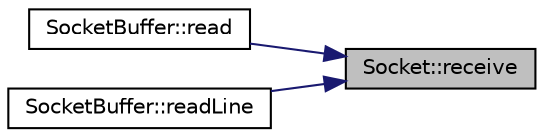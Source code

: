 digraph "Socket::receive"
{
 // LATEX_PDF_SIZE
  edge [fontname="Helvetica",fontsize="10",labelfontname="Helvetica",labelfontsize="10"];
  node [fontname="Helvetica",fontsize="10",shape=record];
  rankdir="RL";
  Node1 [label="Socket::receive",height=0.2,width=0.4,color="black", fillcolor="grey75", style="filled", fontcolor="black",tooltip=" "];
  Node1 -> Node2 [dir="back",color="midnightblue",fontsize="10",style="solid",fontname="Helvetica"];
  Node2 [label="SocketBuffer::read",height=0.2,width=0.4,color="black", fillcolor="white", style="filled",URL="$classSocketBuffer.html#ae8a72a818dfb3a0986dc72a2e0ca5a87",tooltip=" "];
  Node1 -> Node3 [dir="back",color="midnightblue",fontsize="10",style="solid",fontname="Helvetica"];
  Node3 [label="SocketBuffer::readLine",height=0.2,width=0.4,color="black", fillcolor="white", style="filled",URL="$classSocketBuffer.html#afa3a2f239eb56c2e4fd4fa465f7fb54d",tooltip=" "];
}
